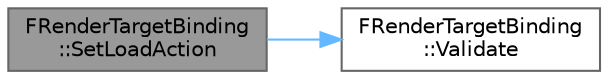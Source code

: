 digraph "FRenderTargetBinding::SetLoadAction"
{
 // INTERACTIVE_SVG=YES
 // LATEX_PDF_SIZE
  bgcolor="transparent";
  edge [fontname=Helvetica,fontsize=10,labelfontname=Helvetica,labelfontsize=10];
  node [fontname=Helvetica,fontsize=10,shape=box,height=0.2,width=0.4];
  rankdir="LR";
  Node1 [id="Node000001",label="FRenderTargetBinding\l::SetLoadAction",height=0.2,width=0.4,color="gray40", fillcolor="grey60", style="filled", fontcolor="black",tooltip=" "];
  Node1 -> Node2 [id="edge1_Node000001_Node000002",color="steelblue1",style="solid",tooltip=" "];
  Node2 [id="Node000002",label="FRenderTargetBinding\l::Validate",height=0.2,width=0.4,color="grey40", fillcolor="white", style="filled",URL="$d2/d6f/structFRenderTargetBinding.html#a93efe69b2485cd4d4745f1103fa769fc",tooltip=" "];
}
